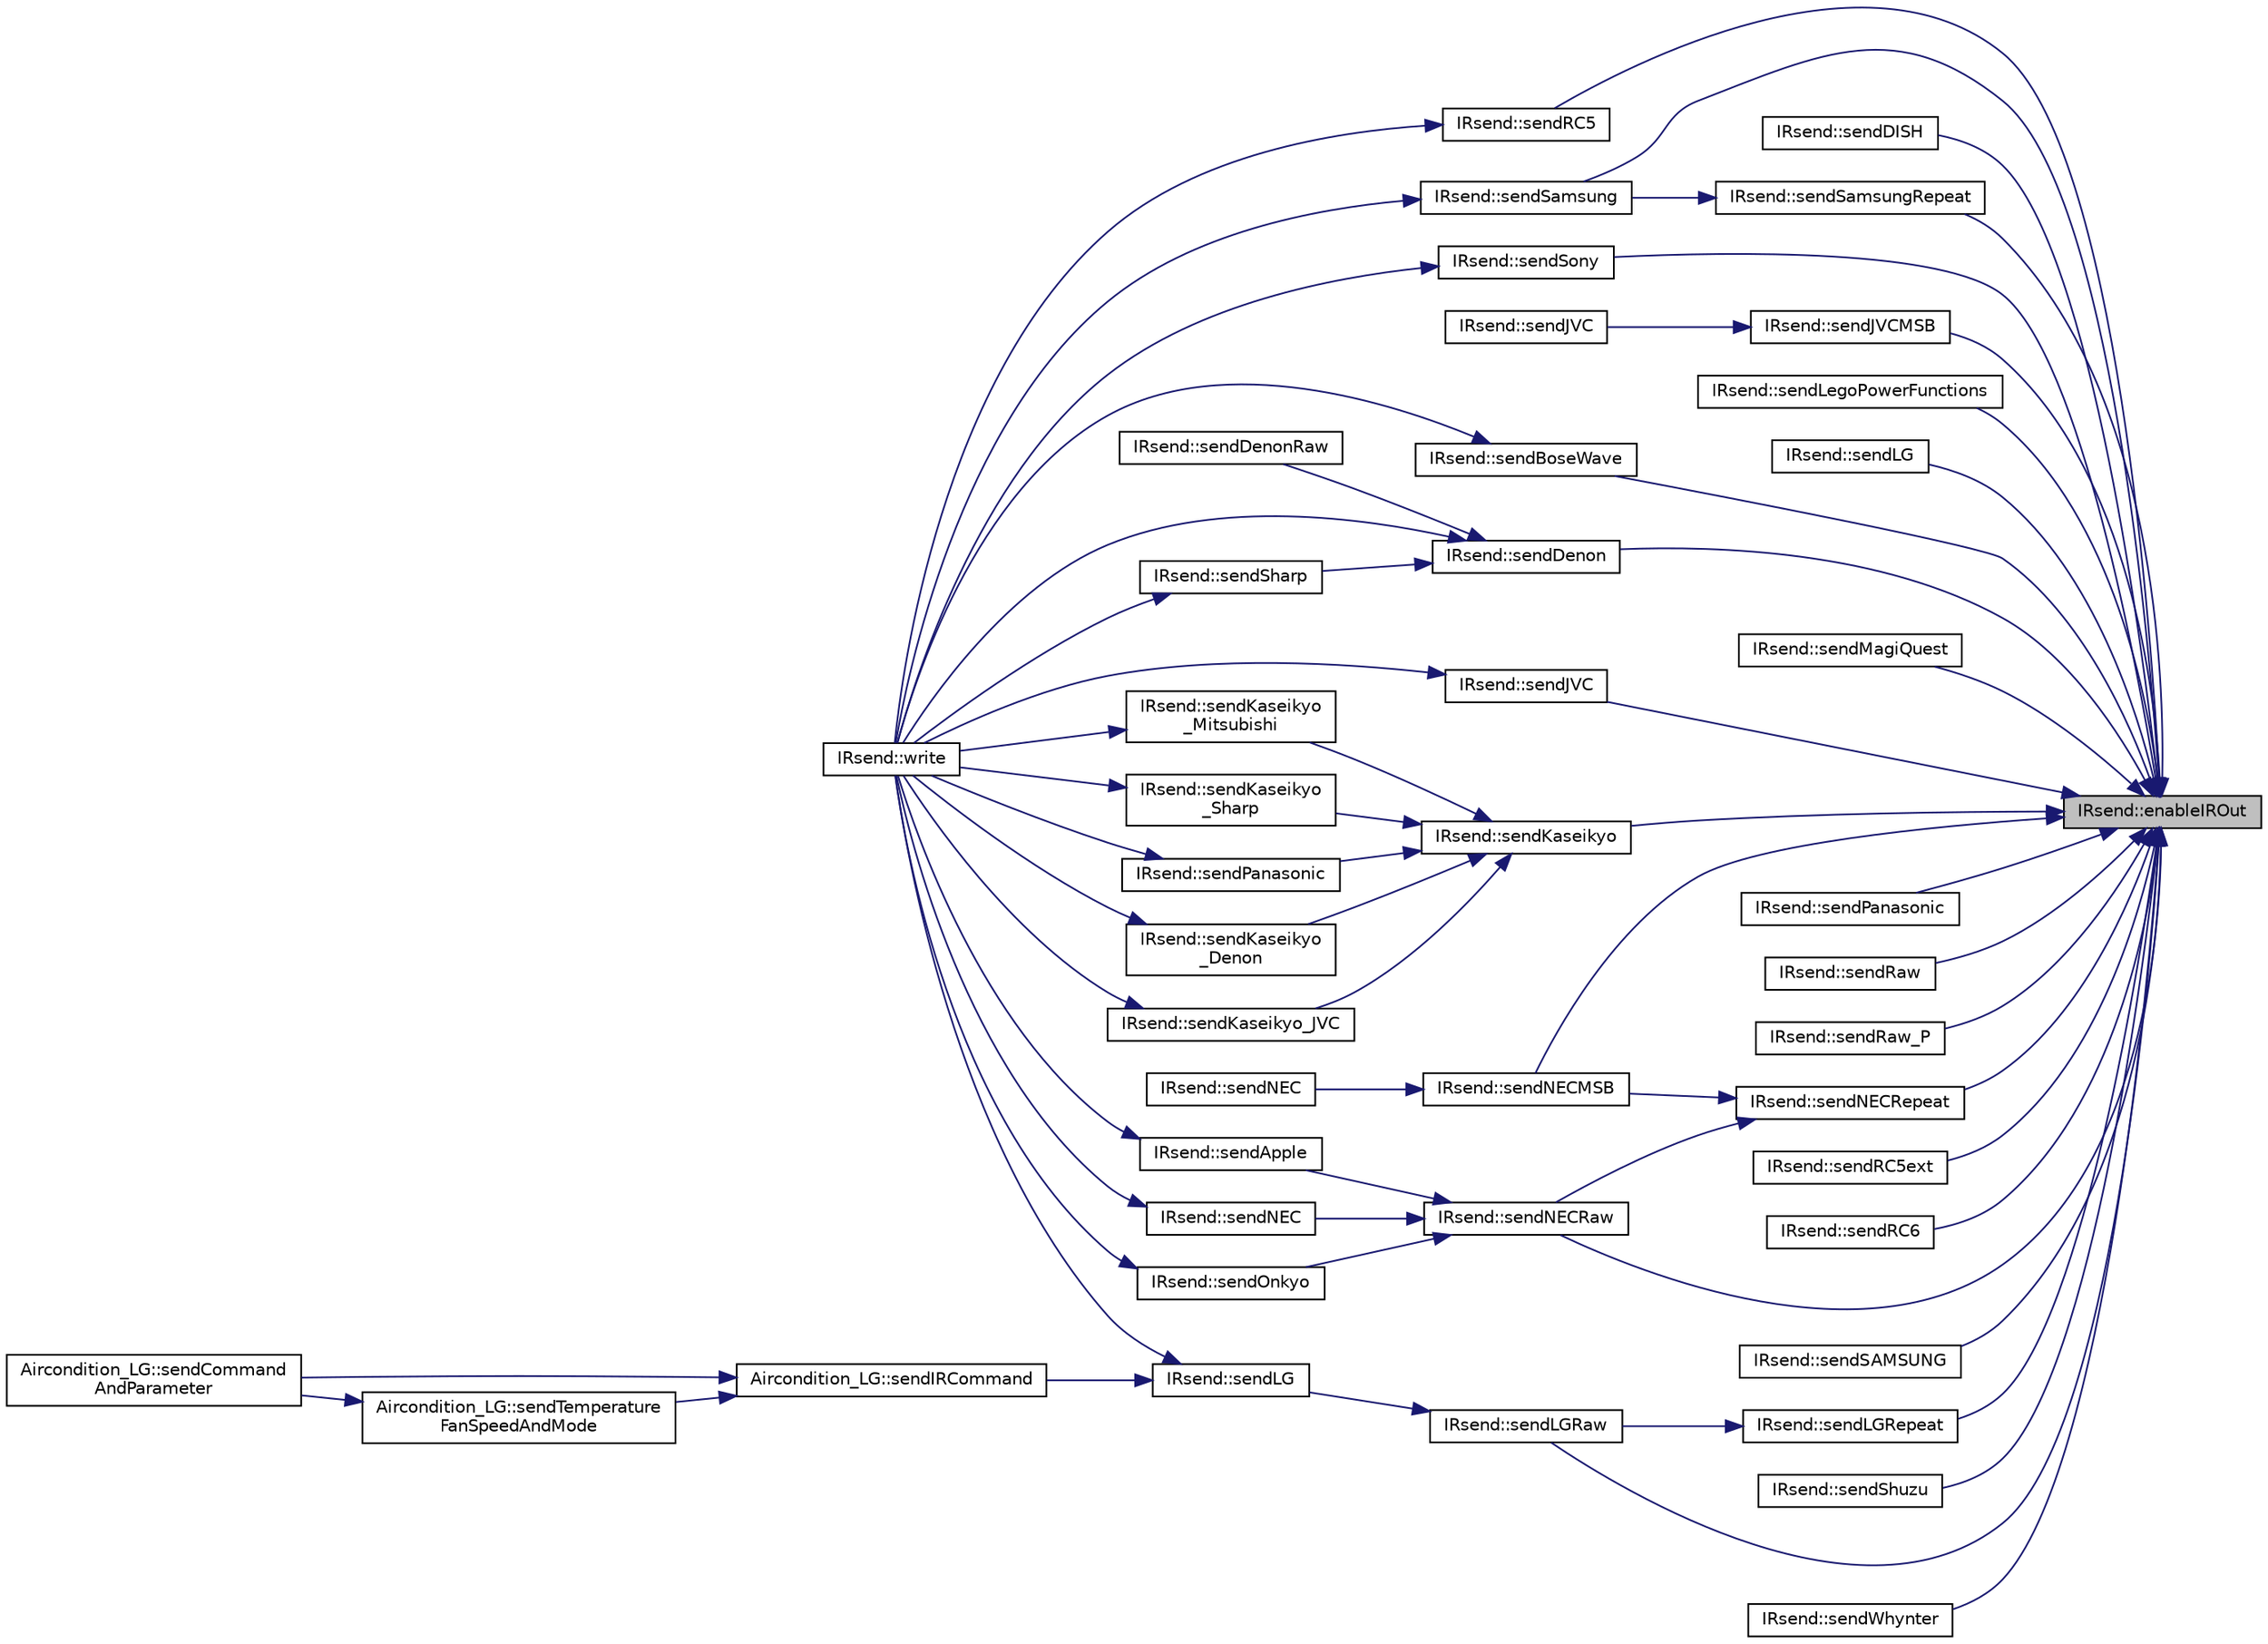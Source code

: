 digraph "IRsend::enableIROut"
{
 // LATEX_PDF_SIZE
  edge [fontname="Helvetica",fontsize="10",labelfontname="Helvetica",labelfontsize="10"];
  node [fontname="Helvetica",fontsize="10",shape=record];
  rankdir="RL";
  Node1 [label="IRsend::enableIROut",height=0.2,width=0.4,color="black", fillcolor="grey75", style="filled", fontcolor="black",tooltip=" "];
  Node1 -> Node2 [dir="back",color="midnightblue",fontsize="10",style="solid",fontname="Helvetica"];
  Node2 [label="IRsend::sendBoseWave",height=0.2,width=0.4,color="black", fillcolor="white", style="filled",URL="$group___decoder.html#ga56bfe794dedefda7cc2487301fe1f1f3",tooltip=" "];
  Node2 -> Node3 [dir="back",color="midnightblue",fontsize="10",style="solid",fontname="Helvetica"];
  Node3 [label="IRsend::write",height=0.2,width=0.4,color="black", fillcolor="white", style="filled",URL="$group___sending.html#ga567f59869ebc6c7f53d0dc9b360dd4c3",tooltip=" "];
  Node1 -> Node4 [dir="back",color="midnightblue",fontsize="10",style="solid",fontname="Helvetica"];
  Node4 [label="IRsend::sendDenon",height=0.2,width=0.4,color="black", fillcolor="white", style="filled",URL="$group___decoder.html#ga342baabd2418ed33d6d847ea5f53f165",tooltip=" "];
  Node4 -> Node5 [dir="back",color="midnightblue",fontsize="10",style="solid",fontname="Helvetica"];
  Node5 [label="IRsend::sendDenonRaw",height=0.2,width=0.4,color="black", fillcolor="white", style="filled",URL="$group___decoder.html#ga24eb15e28a8cbfa9a19e106ebd736731",tooltip=" "];
  Node4 -> Node6 [dir="back",color="midnightblue",fontsize="10",style="solid",fontname="Helvetica"];
  Node6 [label="IRsend::sendSharp",height=0.2,width=0.4,color="black", fillcolor="white", style="filled",URL="$group___decoder.html#ga81b608682a7f7f89e0b1fd00756bb714",tooltip=" "];
  Node6 -> Node3 [dir="back",color="midnightblue",fontsize="10",style="solid",fontname="Helvetica"];
  Node4 -> Node3 [dir="back",color="midnightblue",fontsize="10",style="solid",fontname="Helvetica"];
  Node1 -> Node7 [dir="back",color="midnightblue",fontsize="10",style="solid",fontname="Helvetica"];
  Node7 [label="IRsend::sendDISH",height=0.2,width=0.4,color="black", fillcolor="white", style="filled",URL="$class_i_rsend.html#ac8b3fe0ba492391c8f142281165accec",tooltip=" "];
  Node1 -> Node8 [dir="back",color="midnightblue",fontsize="10",style="solid",fontname="Helvetica"];
  Node8 [label="IRsend::sendJVC",height=0.2,width=0.4,color="black", fillcolor="white", style="filled",URL="$group___decoder.html#ga5b226cb8ff607ec666fbab236fcd1ec9",tooltip=" "];
  Node8 -> Node3 [dir="back",color="midnightblue",fontsize="10",style="solid",fontname="Helvetica"];
  Node1 -> Node9 [dir="back",color="midnightblue",fontsize="10",style="solid",fontname="Helvetica"];
  Node9 [label="IRsend::sendJVCMSB",height=0.2,width=0.4,color="black", fillcolor="white", style="filled",URL="$group___decoder.html#gae3ffaf23301bec85ca0c2c7499f484a3",tooltip=" "];
  Node9 -> Node10 [dir="back",color="midnightblue",fontsize="10",style="solid",fontname="Helvetica"];
  Node10 [label="IRsend::sendJVC",height=0.2,width=0.4,color="black", fillcolor="white", style="filled",URL="$class_i_rsend.html#a623ebe3659a8600fd09ccd4391a632af",tooltip=" "];
  Node1 -> Node11 [dir="back",color="midnightblue",fontsize="10",style="solid",fontname="Helvetica"];
  Node11 [label="IRsend::sendKaseikyo",height=0.2,width=0.4,color="black", fillcolor="white", style="filled",URL="$group___decoder.html#ga4b61477c5bd7a32ec7d005d7bb88c610",tooltip=" "];
  Node11 -> Node12 [dir="back",color="midnightblue",fontsize="10",style="solid",fontname="Helvetica"];
  Node12 [label="IRsend::sendKaseikyo\l_Denon",height=0.2,width=0.4,color="black", fillcolor="white", style="filled",URL="$group___decoder.html#ga9c3687ea0ab26ce088bd2a8a0aa1f1c8",tooltip=" "];
  Node12 -> Node3 [dir="back",color="midnightblue",fontsize="10",style="solid",fontname="Helvetica"];
  Node11 -> Node13 [dir="back",color="midnightblue",fontsize="10",style="solid",fontname="Helvetica"];
  Node13 [label="IRsend::sendKaseikyo_JVC",height=0.2,width=0.4,color="black", fillcolor="white", style="filled",URL="$group___decoder.html#ga43bf86aaaa216292f8eb7d0941731241",tooltip=" "];
  Node13 -> Node3 [dir="back",color="midnightblue",fontsize="10",style="solid",fontname="Helvetica"];
  Node11 -> Node14 [dir="back",color="midnightblue",fontsize="10",style="solid",fontname="Helvetica"];
  Node14 [label="IRsend::sendKaseikyo\l_Mitsubishi",height=0.2,width=0.4,color="black", fillcolor="white", style="filled",URL="$group___decoder.html#gaf42f22f1d83211811b4ec765d4dc0a7f",tooltip=" "];
  Node14 -> Node3 [dir="back",color="midnightblue",fontsize="10",style="solid",fontname="Helvetica"];
  Node11 -> Node15 [dir="back",color="midnightblue",fontsize="10",style="solid",fontname="Helvetica"];
  Node15 [label="IRsend::sendKaseikyo\l_Sharp",height=0.2,width=0.4,color="black", fillcolor="white", style="filled",URL="$group___decoder.html#ga6fee66f189ae46afac1ebe876ffbbf58",tooltip=" "];
  Node15 -> Node3 [dir="back",color="midnightblue",fontsize="10",style="solid",fontname="Helvetica"];
  Node11 -> Node16 [dir="back",color="midnightblue",fontsize="10",style="solid",fontname="Helvetica"];
  Node16 [label="IRsend::sendPanasonic",height=0.2,width=0.4,color="black", fillcolor="white", style="filled",URL="$group___decoder.html#gad3a14e1a94a402a4cbe0eeeded312173",tooltip=" "];
  Node16 -> Node3 [dir="back",color="midnightblue",fontsize="10",style="solid",fontname="Helvetica"];
  Node1 -> Node17 [dir="back",color="midnightblue",fontsize="10",style="solid",fontname="Helvetica"];
  Node17 [label="IRsend::sendLegoPowerFunctions",height=0.2,width=0.4,color="black", fillcolor="white", style="filled",URL="$group___decoder.html#gaea94765ecf1af29cf323354be4d74538",tooltip=" "];
  Node1 -> Node18 [dir="back",color="midnightblue",fontsize="10",style="solid",fontname="Helvetica"];
  Node18 [label="IRsend::sendLG",height=0.2,width=0.4,color="black", fillcolor="white", style="filled",URL="$group___decoder.html#ga88ecc2eb801abf6aa1428cc0669abe94",tooltip=" "];
  Node1 -> Node19 [dir="back",color="midnightblue",fontsize="10",style="solid",fontname="Helvetica"];
  Node19 [label="IRsend::sendLGRaw",height=0.2,width=0.4,color="black", fillcolor="white", style="filled",URL="$group___decoder.html#ga9f8683daf286269b2aafab5e86a8bfc1",tooltip=" "];
  Node19 -> Node20 [dir="back",color="midnightblue",fontsize="10",style="solid",fontname="Helvetica"];
  Node20 [label="IRsend::sendLG",height=0.2,width=0.4,color="black", fillcolor="white", style="filled",URL="$group___decoder.html#gaf5095df5a6598fe2651510e4a8d5e018",tooltip=" "];
  Node20 -> Node21 [dir="back",color="midnightblue",fontsize="10",style="solid",fontname="Helvetica"];
  Node21 [label="Aircondition_LG::sendIRCommand",height=0.2,width=0.4,color="black", fillcolor="white", style="filled",URL="$group___airconditoners.html#ga113704b3b19c8477635210341163bf9e",tooltip=" "];
  Node21 -> Node22 [dir="back",color="midnightblue",fontsize="10",style="solid",fontname="Helvetica"];
  Node22 [label="Aircondition_LG::sendCommand\lAndParameter",height=0.2,width=0.4,color="black", fillcolor="white", style="filled",URL="$group___airconditoners.html#ga65bba14a0302268cc515831d37e95b7a",tooltip=" "];
  Node21 -> Node23 [dir="back",color="midnightblue",fontsize="10",style="solid",fontname="Helvetica"];
  Node23 [label="Aircondition_LG::sendTemperature\lFanSpeedAndMode",height=0.2,width=0.4,color="black", fillcolor="white", style="filled",URL="$group___airconditoners.html#ga83d18e2597cc2ea78f25889bc6c060e3",tooltip=" "];
  Node23 -> Node22 [dir="back",color="midnightblue",fontsize="10",style="solid",fontname="Helvetica"];
  Node20 -> Node3 [dir="back",color="midnightblue",fontsize="10",style="solid",fontname="Helvetica"];
  Node1 -> Node24 [dir="back",color="midnightblue",fontsize="10",style="solid",fontname="Helvetica"];
  Node24 [label="IRsend::sendLGRepeat",height=0.2,width=0.4,color="black", fillcolor="white", style="filled",URL="$group___decoder.html#ga59c09c7300fa34bc136b7be9bdebe2b5",tooltip=" "];
  Node24 -> Node19 [dir="back",color="midnightblue",fontsize="10",style="solid",fontname="Helvetica"];
  Node1 -> Node25 [dir="back",color="midnightblue",fontsize="10",style="solid",fontname="Helvetica"];
  Node25 [label="IRsend::sendMagiQuest",height=0.2,width=0.4,color="black", fillcolor="white", style="filled",URL="$class_i_rsend.html#a7baa10d355a9a694a7e3cce942ff9f59",tooltip=" "];
  Node1 -> Node26 [dir="back",color="midnightblue",fontsize="10",style="solid",fontname="Helvetica"];
  Node26 [label="IRsend::sendNECMSB",height=0.2,width=0.4,color="black", fillcolor="white", style="filled",URL="$group___decoder.html#ga0184d3edbfe2659b12fc157c3be0cd63",tooltip=" "];
  Node26 -> Node27 [dir="back",color="midnightblue",fontsize="10",style="solid",fontname="Helvetica"];
  Node27 [label="IRsend::sendNEC",height=0.2,width=0.4,color="black", fillcolor="white", style="filled",URL="$class_i_rsend.html#a2a6f485602665ff9556e2c1e4d456669",tooltip=" "];
  Node1 -> Node28 [dir="back",color="midnightblue",fontsize="10",style="solid",fontname="Helvetica"];
  Node28 [label="IRsend::sendNECRaw",height=0.2,width=0.4,color="black", fillcolor="white", style="filled",URL="$group___decoder.html#gaaeec0a3f8d592deee8746a5b06bc3454",tooltip=" "];
  Node28 -> Node29 [dir="back",color="midnightblue",fontsize="10",style="solid",fontname="Helvetica"];
  Node29 [label="IRsend::sendApple",height=0.2,width=0.4,color="black", fillcolor="white", style="filled",URL="$group___decoder.html#ga15fbc8a08b929395d6be6549cb296db5",tooltip=" "];
  Node29 -> Node3 [dir="back",color="midnightblue",fontsize="10",style="solid",fontname="Helvetica"];
  Node28 -> Node30 [dir="back",color="midnightblue",fontsize="10",style="solid",fontname="Helvetica"];
  Node30 [label="IRsend::sendNEC",height=0.2,width=0.4,color="black", fillcolor="white", style="filled",URL="$group___decoder.html#gacc081690ddf61dec5d3f1c55000da7f5",tooltip=" "];
  Node30 -> Node3 [dir="back",color="midnightblue",fontsize="10",style="solid",fontname="Helvetica"];
  Node28 -> Node31 [dir="back",color="midnightblue",fontsize="10",style="solid",fontname="Helvetica"];
  Node31 [label="IRsend::sendOnkyo",height=0.2,width=0.4,color="black", fillcolor="white", style="filled",URL="$group___decoder.html#ga857b05f2b99e8b705cb6d00470c4e78b",tooltip=" "];
  Node31 -> Node3 [dir="back",color="midnightblue",fontsize="10",style="solid",fontname="Helvetica"];
  Node1 -> Node32 [dir="back",color="midnightblue",fontsize="10",style="solid",fontname="Helvetica"];
  Node32 [label="IRsend::sendNECRepeat",height=0.2,width=0.4,color="black", fillcolor="white", style="filled",URL="$group___decoder.html#gae8fff4f1d8703ca18ea85a15289dc44c",tooltip=" "];
  Node32 -> Node26 [dir="back",color="midnightblue",fontsize="10",style="solid",fontname="Helvetica"];
  Node32 -> Node28 [dir="back",color="midnightblue",fontsize="10",style="solid",fontname="Helvetica"];
  Node1 -> Node33 [dir="back",color="midnightblue",fontsize="10",style="solid",fontname="Helvetica"];
  Node33 [label="IRsend::sendPanasonic",height=0.2,width=0.4,color="black", fillcolor="white", style="filled",URL="$group___decoder.html#ga205cb2e4005389ce19e769b25002b2a2",tooltip=" "];
  Node1 -> Node34 [dir="back",color="midnightblue",fontsize="10",style="solid",fontname="Helvetica"];
  Node34 [label="IRsend::sendRaw",height=0.2,width=0.4,color="black", fillcolor="white", style="filled",URL="$group___sending.html#gacdb18ddcfd936246e214e0a9519209bf",tooltip=" "];
  Node1 -> Node35 [dir="back",color="midnightblue",fontsize="10",style="solid",fontname="Helvetica"];
  Node35 [label="IRsend::sendRaw_P",height=0.2,width=0.4,color="black", fillcolor="white", style="filled",URL="$group___sending.html#ga34540fe390a44b055bfea3da6a79008c",tooltip=" "];
  Node1 -> Node36 [dir="back",color="midnightblue",fontsize="10",style="solid",fontname="Helvetica"];
  Node36 [label="IRsend::sendRC5",height=0.2,width=0.4,color="black", fillcolor="white", style="filled",URL="$group___decoder.html#ga55808fcce8aaf429ebbb1d34cb7f5ee5",tooltip=" "];
  Node36 -> Node3 [dir="back",color="midnightblue",fontsize="10",style="solid",fontname="Helvetica"];
  Node1 -> Node37 [dir="back",color="midnightblue",fontsize="10",style="solid",fontname="Helvetica"];
  Node37 [label="IRsend::sendRC5ext",height=0.2,width=0.4,color="black", fillcolor="white", style="filled",URL="$group___decoder.html#gaee1c9e1d8ab6dcf642d6707b4528385b",tooltip=" "];
  Node1 -> Node38 [dir="back",color="midnightblue",fontsize="10",style="solid",fontname="Helvetica"];
  Node38 [label="IRsend::sendRC6",height=0.2,width=0.4,color="black", fillcolor="white", style="filled",URL="$group___decoder.html#gab2553414d8480f449762eb00a3ff7d6d",tooltip=" "];
  Node1 -> Node39 [dir="back",color="midnightblue",fontsize="10",style="solid",fontname="Helvetica"];
  Node39 [label="IRsend::sendSamsung",height=0.2,width=0.4,color="black", fillcolor="white", style="filled",URL="$group___decoder.html#ga5d194d783811b52669eb1c1ab17a3a0f",tooltip=" "];
  Node39 -> Node3 [dir="back",color="midnightblue",fontsize="10",style="solid",fontname="Helvetica"];
  Node1 -> Node40 [dir="back",color="midnightblue",fontsize="10",style="solid",fontname="Helvetica"];
  Node40 [label="IRsend::sendSAMSUNG",height=0.2,width=0.4,color="black", fillcolor="white", style="filled",URL="$group___decoder.html#ga7b4ca49d8fceaf6ccfa26df2d1b553d5",tooltip=" "];
  Node1 -> Node41 [dir="back",color="midnightblue",fontsize="10",style="solid",fontname="Helvetica"];
  Node41 [label="IRsend::sendSamsungRepeat",height=0.2,width=0.4,color="black", fillcolor="white", style="filled",URL="$group___decoder.html#ga4daa3f9a1c496072f2e17cdcf93f3906",tooltip=" "];
  Node41 -> Node39 [dir="back",color="midnightblue",fontsize="10",style="solid",fontname="Helvetica"];
  Node1 -> Node42 [dir="back",color="midnightblue",fontsize="10",style="solid",fontname="Helvetica"];
  Node42 [label="IRsend::sendShuzu",height=0.2,width=0.4,color="black", fillcolor="white", style="filled",URL="$class_i_rsend.html#a1d8036a6e498c052b291a2871a3b1b94",tooltip=" "];
  Node1 -> Node43 [dir="back",color="midnightblue",fontsize="10",style="solid",fontname="Helvetica"];
  Node43 [label="IRsend::sendSony",height=0.2,width=0.4,color="black", fillcolor="white", style="filled",URL="$group___decoder.html#ga64cfeb90c005e597c62586ea19b93b12",tooltip=" "];
  Node43 -> Node3 [dir="back",color="midnightblue",fontsize="10",style="solid",fontname="Helvetica"];
  Node1 -> Node44 [dir="back",color="midnightblue",fontsize="10",style="solid",fontname="Helvetica"];
  Node44 [label="IRsend::sendWhynter",height=0.2,width=0.4,color="black", fillcolor="white", style="filled",URL="$group___decoder.html#ga8acfdbfc54f8b76d49acb799f5b40805",tooltip=" "];
}
